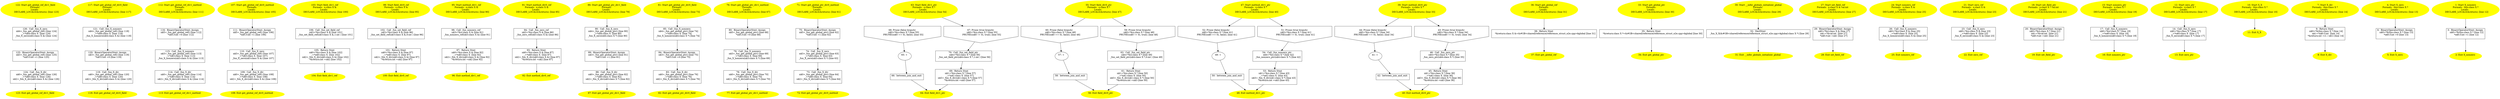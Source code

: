 /* @generated */
digraph iCFG {
126 [label="126:  Call _fun_X_zero \n   n$4=_fun_get_global_ref() [line 124]\n  _=*n$4:class X  [line 124]\n  _fun_X_zero(n$4:class X &) [line 124]\n " shape="box"]
	

	 126 -> 125 ;
125 [label="125:  BinaryOperatorStmt: Assign \n   n$3=_fun_get_global_ref() [line 125]\n  *n$3.f:int =1 [line 125]\n " shape="box"]
	

	 125 -> 124 ;
124 [label="124:  Call _fun_X_div \n   n$0=_fun_get_global_ref() [line 126]\n  _=*n$0:class X  [line 126]\n  n$2=_fun_X_div(n$0:class X &) [line 126]\n " shape="box"]
	

	 124 -> 123 ;
123 [label="123: Exit get_global_ref_div1_field \n  " color=yellow style=filled]
	

122 [label="122: Start get_global_ref_div1_field\nFormals: \nLocals:  \n   DECLARE_LOCALS(&return); [line 123]\n " color=yellow style=filled]
	

	 122 -> 126 ;
121 [label="121:  Call _fun_X_nonzero \n   n$4=_fun_get_global_ref() [line 118]\n  _=*n$4:class X  [line 118]\n  _fun_X_nonzero(n$4:class X &) [line 118]\n " shape="box"]
	

	 121 -> 120 ;
120 [label="120:  BinaryOperatorStmt: Assign \n   n$3=_fun_get_global_ref() [line 119]\n  *n$3.f:int =0 [line 119]\n " shape="box"]
	

	 120 -> 119 ;
119 [label="119:  Call _fun_X_div \n   n$0=_fun_get_global_ref() [line 120]\n  _=*n$0:class X  [line 120]\n  n$2=_fun_X_div(n$0:class X &) [line 120]\n " shape="box"]
	

	 119 -> 118 ;
118 [label="118: Exit get_global_ref_div0_field \n  " color=yellow style=filled]
	

117 [label="117: Start get_global_ref_div0_field\nFormals: \nLocals:  \n   DECLARE_LOCALS(&return); [line 117]\n " color=yellow style=filled]
	

	 117 -> 121 ;
116 [label="116:  BinaryOperatorStmt: Assign \n   n$5=_fun_get_global_ref() [line 112]\n  *n$5.f:int =0 [line 112]\n " shape="box"]
	

	 116 -> 115 ;
115 [label="115:  Call _fun_X_nonzero \n   n$3=_fun_get_global_ref() [line 113]\n  _=*n$3:class X  [line 113]\n  _fun_X_nonzero(n$3:class X &) [line 113]\n " shape="box"]
	

	 115 -> 114 ;
114 [label="114:  Call _fun_X_div \n   n$0=_fun_get_global_ref() [line 114]\n  _=*n$0:class X  [line 114]\n  n$2=_fun_X_div(n$0:class X &) [line 114]\n " shape="box"]
	

	 114 -> 113 ;
113 [label="113: Exit get_global_ref_div1_method \n  " color=yellow style=filled]
	

112 [label="112: Start get_global_ref_div1_method\nFormals: \nLocals:  \n   DECLARE_LOCALS(&return); [line 111]\n " color=yellow style=filled]
	

	 112 -> 116 ;
111 [label="111:  BinaryOperatorStmt: Assign \n   n$5=_fun_get_global_ref() [line 106]\n  *n$5.f:int =1 [line 106]\n " shape="box"]
	

	 111 -> 110 ;
110 [label="110:  Call _fun_X_zero \n   n$3=_fun_get_global_ref() [line 107]\n  _=*n$3:class X  [line 107]\n  _fun_X_zero(n$3:class X &) [line 107]\n " shape="box"]
	

	 110 -> 109 ;
109 [label="109:  Call _fun_X_div \n   n$0=_fun_get_global_ref() [line 108]\n  _=*n$0:class X  [line 108]\n  n$2=_fun_X_div(n$0:class X &) [line 108]\n " shape="box"]
	

	 109 -> 108 ;
108 [label="108: Exit get_global_ref_div0_method \n  " color=yellow style=filled]
	

107 [label="107: Start get_global_ref_div0_method\nFormals: \nLocals:  \n   DECLARE_LOCALS(&return); [line 105]\n " color=yellow style=filled]
	

	 107 -> 111 ;
106 [label="106:  Call _fun_set_field_ref \n   n$3=*&x:class X & [line 101]\n  _fun_set_field_ref(n$3:class X &,1:int ) [line 101]\n " shape="box"]
	

	 106 -> 105 ;
105 [label="105:  Return Stmt \n   n$0=*&x:class X & [line 102]\n  _=*n$0:class X  [line 102]\n  n$2=_fun_X_div(n$0:class X &) [line 102]\n  *&return:int =n$2 [line 102]\n " shape="box"]
	

	 105 -> 104 ;
104 [label="104: Exit field_div1_ref \n  " color=yellow style=filled]
	

103 [label="103: Start field_div1_ref\nFormals:  x:class X &\nLocals:  \n   DECLARE_LOCALS(&return); [line 100]\n " color=yellow style=filled]
	

	 103 -> 106 ;
102 [label="102:  Call _fun_set_field_ref \n   n$3=*&x:class X & [line 96]\n  _fun_set_field_ref(n$3:class X &,0:int ) [line 96]\n " shape="box"]
	

	 102 -> 101 ;
101 [label="101:  Return Stmt \n   n$0=*&x:class X & [line 97]\n  _=*n$0:class X  [line 97]\n  n$2=_fun_X_div(n$0:class X &) [line 97]\n  *&return:int =n$2 [line 97]\n " shape="box"]
	

	 101 -> 100 ;
100 [label="100: Exit field_div0_ref \n  " color=yellow style=filled]
	

99 [label="99: Start field_div0_ref\nFormals:  x:class X &\nLocals:  \n   DECLARE_LOCALS(&return); [line 95]\n " color=yellow style=filled]
	

	 99 -> 102 ;
98 [label="98:  Call _fun_nonzero_ref \n   n$3=*&x:class X & [line 91]\n  _fun_nonzero_ref(n$3:class X &) [line 91]\n " shape="box"]
	

	 98 -> 97 ;
97 [label="97:  Return Stmt \n   n$0=*&x:class X & [line 92]\n  _=*n$0:class X  [line 92]\n  n$2=_fun_X_div(n$0:class X &) [line 92]\n  *&return:int =n$2 [line 92]\n " shape="box"]
	

	 97 -> 96 ;
96 [label="96: Exit method_div1_ref \n  " color=yellow style=filled]
	

95 [label="95: Start method_div1_ref\nFormals:  x:class X &\nLocals:  \n   DECLARE_LOCALS(&return); [line 90]\n " color=yellow style=filled]
	

	 95 -> 98 ;
94 [label="94:  Call _fun_zero_ref \n   n$3=*&x:class X & [line 86]\n  _fun_zero_ref(n$3:class X &) [line 86]\n " shape="box"]
	

	 94 -> 93 ;
93 [label="93:  Return Stmt \n   n$0=*&x:class X & [line 87]\n  _=*n$0:class X  [line 87]\n  n$2=_fun_X_div(n$0:class X &) [line 87]\n  *&return:int =n$2 [line 87]\n " shape="box"]
	

	 93 -> 92 ;
92 [label="92: Exit method_div0_ref \n  " color=yellow style=filled]
	

91 [label="91: Start method_div0_ref\nFormals:  x:class X &\nLocals:  \n   DECLARE_LOCALS(&return); [line 85]\n " color=yellow style=filled]
	

	 91 -> 94 ;
90 [label="90:  Call _fun_X_zero \n   n$4=_fun_get_global_ptr() [line 80]\n  _=*n$4:class X  [line 80]\n  _fun_X_zero(n$4:class X *) [line 80]\n " shape="box"]
	

	 90 -> 89 ;
89 [label="89:  BinaryOperatorStmt: Assign \n   n$3=_fun_get_global_ptr() [line 81]\n  *n$3.f:int =1 [line 81]\n " shape="box"]
	

	 89 -> 88 ;
88 [label="88:  Call _fun_X_div \n   n$0=_fun_get_global_ptr() [line 82]\n  _=*n$0:class X  [line 82]\n  n$2=_fun_X_div(n$0:class X *) [line 82]\n " shape="box"]
	

	 88 -> 87 ;
87 [label="87: Exit get_global_ptr_div1_field \n  " color=yellow style=filled]
	

86 [label="86: Start get_global_ptr_div1_field\nFormals: \nLocals:  \n   DECLARE_LOCALS(&return); [line 79]\n " color=yellow style=filled]
	

	 86 -> 90 ;
85 [label="85:  Call _fun_X_nonzero \n   n$4=_fun_get_global_ptr() [line 74]\n  _=*n$4:class X  [line 74]\n  _fun_X_nonzero(n$4:class X *) [line 74]\n " shape="box"]
	

	 85 -> 84 ;
84 [label="84:  BinaryOperatorStmt: Assign \n   n$3=_fun_get_global_ptr() [line 75]\n  *n$3.f:int =0 [line 75]\n " shape="box"]
	

	 84 -> 83 ;
83 [label="83:  Call _fun_X_div \n   n$0=_fun_get_global_ptr() [line 76]\n  _=*n$0:class X  [line 76]\n  n$2=_fun_X_div(n$0:class X *) [line 76]\n " shape="box"]
	

	 83 -> 82 ;
82 [label="82: Exit get_global_ptr_div0_field \n  " color=yellow style=filled]
	

81 [label="81: Start get_global_ptr_div0_field\nFormals: \nLocals:  \n   DECLARE_LOCALS(&return); [line 73]\n " color=yellow style=filled]
	

	 81 -> 85 ;
80 [label="80:  BinaryOperatorStmt: Assign \n   n$5=_fun_get_global_ptr() [line 68]\n  *n$5.f:int =0 [line 68]\n " shape="box"]
	

	 80 -> 79 ;
79 [label="79:  Call _fun_X_nonzero \n   n$3=_fun_get_global_ptr() [line 69]\n  _=*n$3:class X  [line 69]\n  _fun_X_nonzero(n$3:class X *) [line 69]\n " shape="box"]
	

	 79 -> 78 ;
78 [label="78:  Call _fun_X_div \n   n$0=_fun_get_global_ptr() [line 70]\n  _=*n$0:class X  [line 70]\n  n$2=_fun_X_div(n$0:class X *) [line 70]\n " shape="box"]
	

	 78 -> 77 ;
77 [label="77: Exit get_global_ptr_div1_method \n  " color=yellow style=filled]
	

76 [label="76: Start get_global_ptr_div1_method\nFormals: \nLocals:  \n   DECLARE_LOCALS(&return); [line 67]\n " color=yellow style=filled]
	

	 76 -> 80 ;
75 [label="75:  BinaryOperatorStmt: Assign \n   n$5=_fun_get_global_ptr() [line 62]\n  *n$5.f:int =1 [line 62]\n " shape="box"]
	

	 75 -> 74 ;
74 [label="74:  Call _fun_X_zero \n   n$3=_fun_get_global_ptr() [line 63]\n  _=*n$3:class X  [line 63]\n  _fun_X_zero(n$3:class X *) [line 63]\n " shape="box"]
	

	 74 -> 73 ;
73 [label="73:  Call _fun_X_div \n   n$0=_fun_get_global_ptr() [line 64]\n  _=*n$0:class X  [line 64]\n  n$2=_fun_X_div(n$0:class X *) [line 64]\n " shape="box"]
	

	 73 -> 72 ;
72 [label="72: Exit get_global_ptr_div0_method \n  " color=yellow style=filled]
	

71 [label="71: Start get_global_ptr_div0_method\nFormals: \nLocals:  \n   DECLARE_LOCALS(&return); [line 61]\n " color=yellow style=filled]
	

	 71 -> 75 ;
70 [label="70:  Call _fun_set_field_ptr \n   n$4=*&x:class X * [line 56]\n  _fun_set_field_ptr(n$4:class X *,1:int ) [line 56]\n " shape="box"]
	

	 70 -> 69 ;
69 [label="69:  Return Stmt \n   n$1=*&x:class X * [line 57]\n  _=*n$1:class X  [line 57]\n  n$3=_fun_X_div(n$1:class X *) [line 57]\n  *&return:int =n$3 [line 57]\n " shape="box"]
	

	 69 -> 64 ;
68 [label="68: Prune (false branch) \n   n$0=*&x:class X * [line 55]\n  PRUNE((n$0 == 0), false); [line 55]\n " shape="invhouse"]
	

	 68 -> 65 ;
67 [label="67: Prune (true branch) \n   n$0=*&x:class X * [line 55]\n  PRUNE((n$0 != 0), true); [line 55]\n " shape="invhouse"]
	

	 67 -> 70 ;
66 [label="66:  between_join_and_exit \n  " shape="box"]
	

	 66 -> 64 ;
65 [label="65: + \n  " ]
	

	 65 -> 66 ;
64 [label="64: Exit field_div1_ptr \n  " color=yellow style=filled]
	

63 [label="63: Start field_div1_ptr\nFormals:  x:class X *\nLocals:  \n   DECLARE_LOCALS(&return); [line 54]\n " color=yellow style=filled]
	

	 63 -> 67 ;
	 63 -> 68 ;
62 [label="62:  Call _fun_set_field_ptr \n   n$4=*&x:class X * [line 49]\n  _fun_set_field_ptr(n$4:class X *,0:int ) [line 49]\n " shape="box"]
	

	 62 -> 61 ;
61 [label="61:  Return Stmt \n   n$1=*&x:class X * [line 50]\n  _=*n$1:class X  [line 50]\n  n$3=_fun_X_div(n$1:class X *) [line 50]\n  *&return:int =n$3 [line 50]\n " shape="box"]
	

	 61 -> 56 ;
60 [label="60: Prune (false branch) \n   n$0=*&x:class X * [line 48]\n  PRUNE((n$0 == 0), false); [line 48]\n " shape="invhouse"]
	

	 60 -> 57 ;
59 [label="59: Prune (true branch) \n   n$0=*&x:class X * [line 48]\n  PRUNE((n$0 != 0), true); [line 48]\n " shape="invhouse"]
	

	 59 -> 62 ;
58 [label="58:  between_join_and_exit \n  " shape="box"]
	

	 58 -> 56 ;
57 [label="57: + \n  " ]
	

	 57 -> 58 ;
56 [label="56: Exit field_div0_ptr \n  " color=yellow style=filled]
	

55 [label="55: Start field_div0_ptr\nFormals:  x:class X *\nLocals:  \n   DECLARE_LOCALS(&return); [line 47]\n " color=yellow style=filled]
	

	 55 -> 59 ;
	 55 -> 60 ;
54 [label="54:  Call _fun_nonzero_ptr \n   n$4=*&x:class X * [line 42]\n  _fun_nonzero_ptr(n$4:class X *) [line 42]\n " shape="box"]
	

	 54 -> 53 ;
53 [label="53:  Return Stmt \n   n$1=*&x:class X * [line 43]\n  _=*n$1:class X  [line 43]\n  n$3=_fun_X_div(n$1:class X *) [line 43]\n  *&return:int =n$3 [line 43]\n " shape="box"]
	

	 53 -> 48 ;
52 [label="52: Prune (false branch) \n   n$0=*&x:class X * [line 41]\n  PRUNE((n$0 == 0), false); [line 41]\n " shape="invhouse"]
	

	 52 -> 49 ;
51 [label="51: Prune (true branch) \n   n$0=*&x:class X * [line 41]\n  PRUNE((n$0 != 0), true); [line 41]\n " shape="invhouse"]
	

	 51 -> 54 ;
50 [label="50:  between_join_and_exit \n  " shape="box"]
	

	 50 -> 48 ;
49 [label="49: + \n  " ]
	

	 49 -> 50 ;
48 [label="48: Exit method_div1_ptr \n  " color=yellow style=filled]
	

47 [label="47: Start method_div1_ptr\nFormals:  x:class X *\nLocals:  \n   DECLARE_LOCALS(&return); [line 40]\n " color=yellow style=filled]
	

	 47 -> 51 ;
	 47 -> 52 ;
46 [label="46:  Call _fun_zero_ptr \n   n$4=*&x:class X * [line 35]\n  _fun_zero_ptr(n$4:class X *) [line 35]\n " shape="box"]
	

	 46 -> 45 ;
45 [label="45:  Return Stmt \n   n$1=*&x:class X * [line 36]\n  _=*n$1:class X  [line 36]\n  n$3=_fun_X_div(n$1:class X *) [line 36]\n  *&return:int =n$3 [line 36]\n " shape="box"]
	

	 45 -> 40 ;
44 [label="44: Prune (false branch) \n   n$0=*&x:class X * [line 34]\n  PRUNE((n$0 == 0), false); [line 34]\n " shape="invhouse"]
	

	 44 -> 41 ;
43 [label="43: Prune (true branch) \n   n$0=*&x:class X * [line 34]\n  PRUNE((n$0 != 0), true); [line 34]\n " shape="invhouse"]
	

	 43 -> 46 ;
42 [label="42:  between_join_and_exit \n  " shape="box"]
	

	 42 -> 40 ;
41 [label="41: + \n  " ]
	

	 41 -> 42 ;
40 [label="40: Exit method_div0_ptr \n  " color=yellow style=filled]
	

39 [label="39: Start method_div0_ptr\nFormals:  x:class X *\nLocals:  \n   DECLARE_LOCALS(&return); [line 33]\n " color=yellow style=filled]
	

	 39 -> 43 ;
	 39 -> 44 ;
38 [label="38:  Return Stmt \n   *&return:class X &=&#GB<shared/reference/reference_struct_e2e.cpp>$global [line 31]\n " shape="box"]
	

	 38 -> 37 ;
37 [label="37: Exit get_global_ref \n  " color=yellow style=filled]
	

36 [label="36: Start get_global_ref\nFormals: \nLocals:  \n   DECLARE_LOCALS(&return); [line 31]\n " color=yellow style=filled]
	

	 36 -> 38 ;
35 [label="35:  Return Stmt \n   *&return:class X *=&#GB<shared/reference/reference_struct_e2e.cpp>$global [line 30]\n " shape="box"]
	

	 35 -> 34 ;
34 [label="34: Exit get_global_ptr \n  " color=yellow style=filled]
	

33 [label="33: Start get_global_ptr\nFormals: \nLocals:  \n   DECLARE_LOCALS(&return); [line 30]\n " color=yellow style=filled]
	

	 33 -> 35 ;
32 [label="32:  DeclStmt \n   _fun_X_X(&#GB<shared/reference/reference_struct_e2e.cpp>$global:class X *) [line 29]\n " shape="box"]
	

	 32 -> 31 ;
31 [label="31: Exit __infer_globals_initializer_global \n  " color=yellow style=filled]
	

30 [label="30: Start __infer_globals_initializer_global\nFormals: \nLocals:  \n   DECLARE_LOCALS(&return); [line 29]\n " color=yellow style=filled]
	

	 30 -> 32 ;
29 [label="29:  BinaryOperatorStmt: Assign \n   n$0=*&x:class X & [line 27]\n  n$1=*&val:int  [line 27]\n  *n$0.f:int =n$1 [line 27]\n " shape="box"]
	

	 29 -> 28 ;
28 [label="28: Exit set_field_ref \n  " color=yellow style=filled]
	

27 [label="27: Start set_field_ref\nFormals:  x:class X & val:int \nLocals:  \n   DECLARE_LOCALS(&return); [line 27]\n " color=yellow style=filled]
	

	 27 -> 29 ;
26 [label="26:  Call _fun_X_nonzero \n   n$0=*&x:class X & [line 25]\n  _=*n$0:class X  [line 25]\n  _fun_X_nonzero(n$0:class X &) [line 25]\n " shape="box"]
	

	 26 -> 25 ;
25 [label="25: Exit nonzero_ref \n  " color=yellow style=filled]
	

24 [label="24: Start nonzero_ref\nFormals:  x:class X &\nLocals:  \n   DECLARE_LOCALS(&return); [line 25]\n " color=yellow style=filled]
	

	 24 -> 26 ;
23 [label="23:  Call _fun_X_zero \n   n$0=*&x:class X & [line 23]\n  _=*n$0:class X  [line 23]\n  _fun_X_zero(n$0:class X &) [line 23]\n " shape="box"]
	

	 23 -> 22 ;
22 [label="22: Exit zero_ref \n  " color=yellow style=filled]
	

21 [label="21: Start zero_ref\nFormals:  x:class X &\nLocals:  \n   DECLARE_LOCALS(&return); [line 23]\n " color=yellow style=filled]
	

	 21 -> 23 ;
20 [label="20:  BinaryOperatorStmt: Assign \n   n$0=*&x:class X * [line 21]\n  n$1=*&val:int  [line 21]\n  *n$0.f:int =n$1 [line 21]\n " shape="box"]
	

	 20 -> 19 ;
19 [label="19: Exit set_field_ptr \n  " color=yellow style=filled]
	

18 [label="18: Start set_field_ptr\nFormals:  x:class X * val:int \nLocals:  \n   DECLARE_LOCALS(&return); [line 21]\n " color=yellow style=filled]
	

	 18 -> 20 ;
17 [label="17:  Call _fun_X_nonzero \n   n$0=*&x:class X * [line 19]\n  _=*n$0:class X  [line 19]\n  _fun_X_nonzero(n$0:class X *) [line 19]\n " shape="box"]
	

	 17 -> 16 ;
16 [label="16: Exit nonzero_ptr \n  " color=yellow style=filled]
	

15 [label="15: Start nonzero_ptr\nFormals:  x:class X *\nLocals:  \n   DECLARE_LOCALS(&return); [line 19]\n " color=yellow style=filled]
	

	 15 -> 17 ;
14 [label="14:  Call _fun_X_zero \n   n$0=*&x:class X * [line 17]\n  _=*n$0:class X  [line 17]\n  _fun_X_zero(n$0:class X *) [line 17]\n " shape="box"]
	

	 14 -> 13 ;
13 [label="13: Exit zero_ptr \n  " color=yellow style=filled]
	

12 [label="12: Start zero_ptr\nFormals:  x:class X *\nLocals:  \n   DECLARE_LOCALS(&return); [line 17]\n " color=yellow style=filled]
	

	 12 -> 14 ;
11 [label="11: Exit X_X \n  " color=yellow style=filled]
	

10 [label="10: Start X_X\nFormals:  this:class X *\nLocals:  \n   DECLARE_LOCALS(&return); [line 10]\n " color=yellow style=filled]
	

	 10 -> 11 ;
9 [label="9:  Return Stmt \n   n$0=*&this:class X * [line 14]\n  n$1=*n$0.f:int  [line 14]\n  *&return:int =(1 / n$1) [line 14]\n " shape="box"]
	

	 9 -> 8 ;
8 [label="8: Exit X_div \n  " color=yellow style=filled]
	

7 [label="7: Start X_div\nFormals:  this:class X *\nLocals:  \n   DECLARE_LOCALS(&return); [line 14]\n " color=yellow style=filled]
	

	 7 -> 9 ;
6 [label="6:  BinaryOperatorStmt: Assign \n   n$0=*&this:class X * [line 13]\n  *n$0.f:int =0 [line 13]\n " shape="box"]
	

	 6 -> 5 ;
5 [label="5: Exit X_zero \n  " color=yellow style=filled]
	

4 [label="4: Start X_zero\nFormals:  this:class X *\nLocals:  \n   DECLARE_LOCALS(&return); [line 13]\n " color=yellow style=filled]
	

	 4 -> 6 ;
3 [label="3:  BinaryOperatorStmt: Assign \n   n$0=*&this:class X * [line 12]\n  *n$0.f:int =1 [line 12]\n " shape="box"]
	

	 3 -> 2 ;
2 [label="2: Exit X_nonzero \n  " color=yellow style=filled]
	

1 [label="1: Start X_nonzero\nFormals:  this:class X *\nLocals:  \n   DECLARE_LOCALS(&return); [line 12]\n " color=yellow style=filled]
	

	 1 -> 3 ;
}

